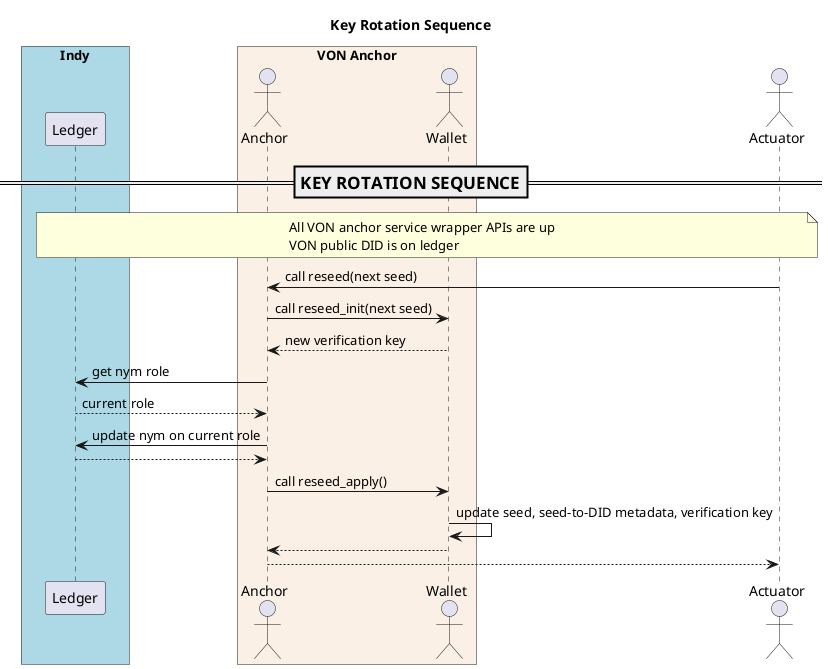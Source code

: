 @startuml
/'
Copyright 2017-2020 Government of Canada - Public Services and Procurement Canada - buyandsell.gc.ca

Licensed under the Apache License, Version 2.0 (the "License");
you may not use this file except in compliance with the License.
You may obtain a copy of the License at

http://www.apache.org/licenses/LICENSE-2.0

Unless required by applicable law or agreed to in writing, software
distributed under the License is distributed on an "AS IS" BASIS,
WITHOUT WARRANTIES OR CONDITIONS OF ANY KIND, either express or implied.
See the License for the specific language governing permissions and
limitations under the License.
'/

skinparam ParticipantPadding 20
skinparam BoxPadding 20

title Key Rotation Sequence

box "Indy" #LightBlue
    participant "Ledger" as ledger
endbox

box "VON Anchor" #Linen
    actor "Anchor" as an
    actor "Wallet" as wallet
endbox

actor "Actuator" as ator

=== KEY ROTATION SEQUENCE ==
note over ledger, ator
    All VON anchor service wrapper APIs are up
    VON public DID is on ledger
endnote

ator -> an: call reseed(next seed)
an -> wallet: call reseed_init(next seed)
wallet --> an: new verification key
an -> ledger: get nym role
ledger --> an: current role
an -> ledger: update nym on current role
ledger --> an:
an -> wallet: call reseed_apply()
wallet -> wallet: update seed, seed-to-DID metadata, verification key
wallet --> an:
an --> ator:

@enduml
